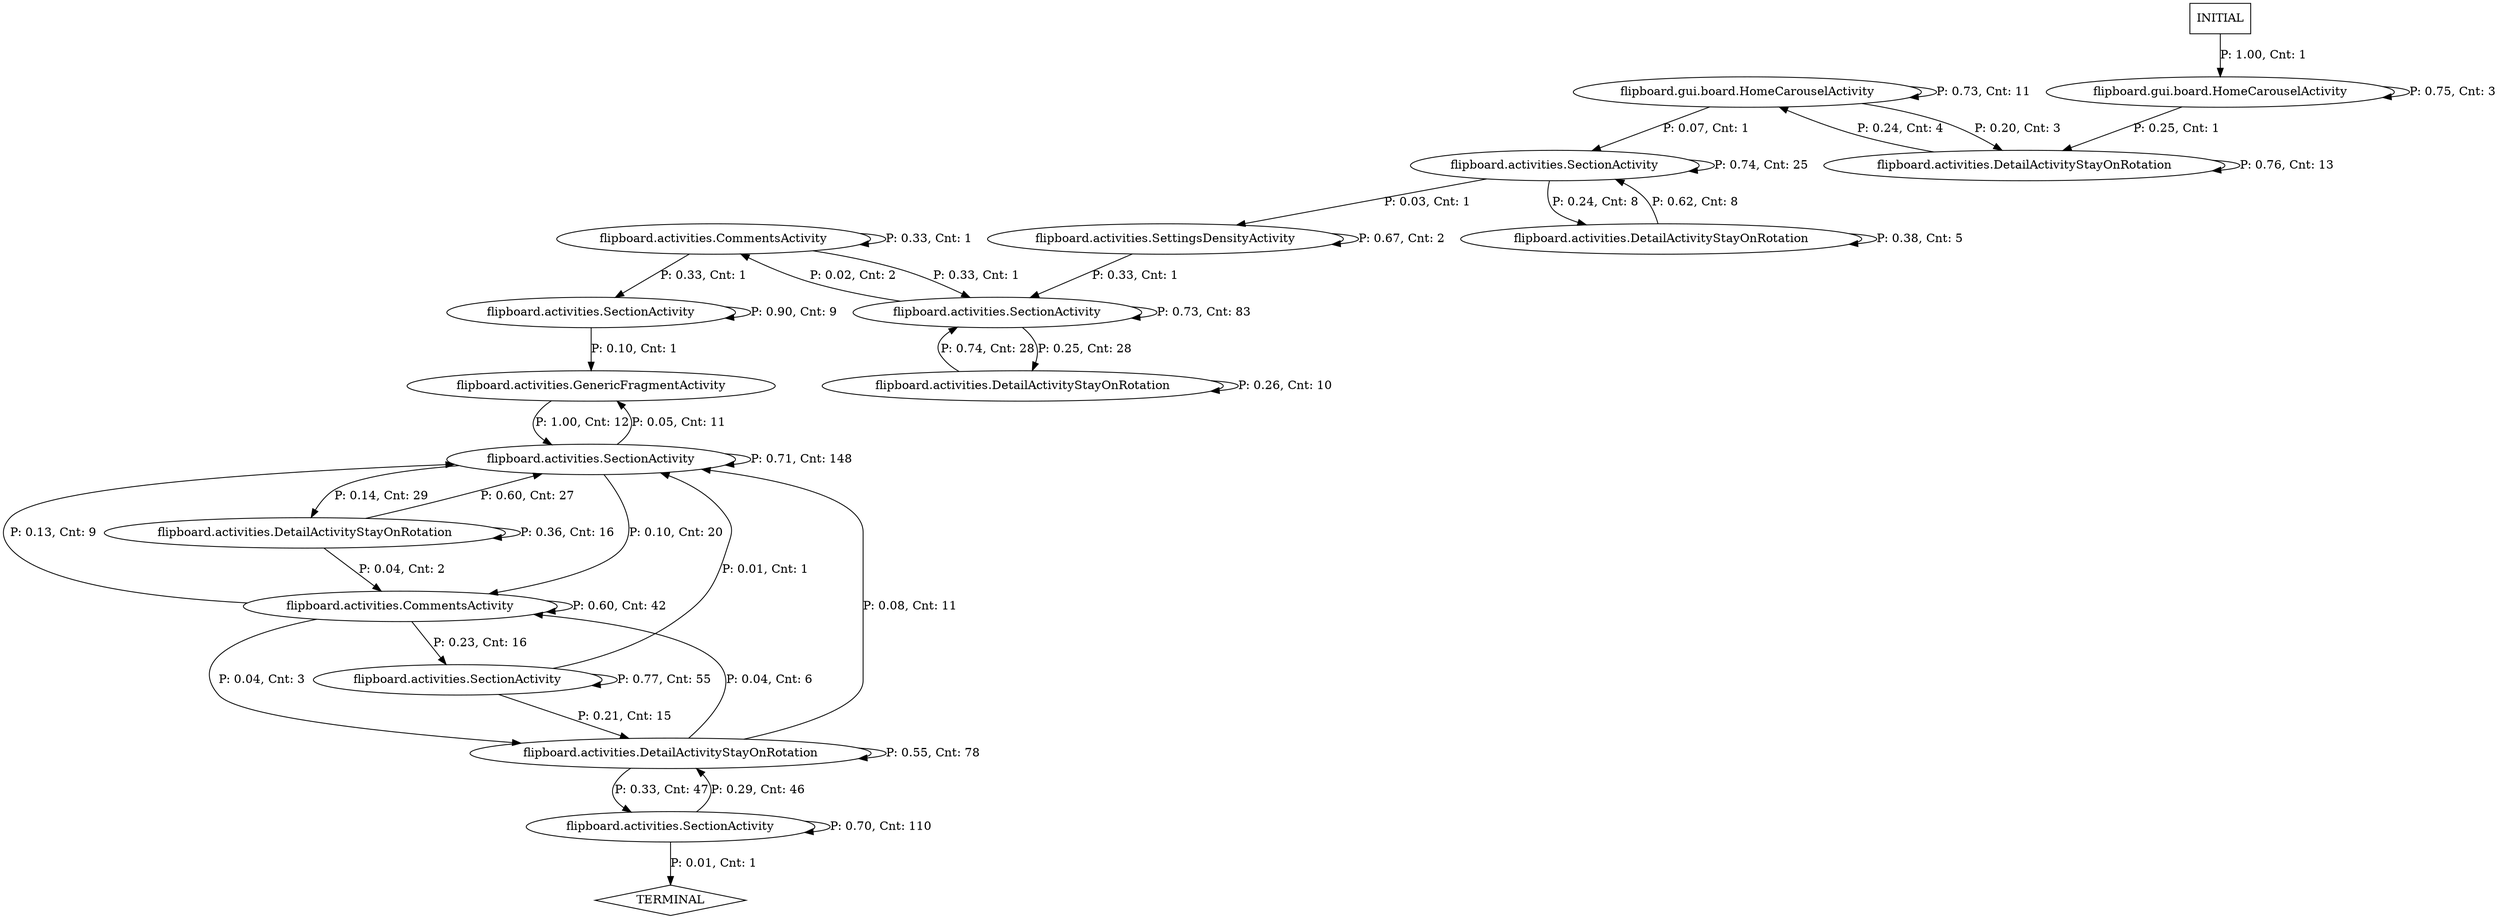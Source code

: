 digraph G {
  0 [label="flipboard.activities.CommentsActivity"];
  1 [label="flipboard.activities.CommentsActivity"];
  2 [label="flipboard.activities.DetailActivityStayOnRotation"];
  3 [label="flipboard.activities.DetailActivityStayOnRotation"];
  4 [label="flipboard.activities.DetailActivityStayOnRotation"];
  5 [label="flipboard.activities.DetailActivityStayOnRotation"];
  6 [label="flipboard.activities.DetailActivityStayOnRotation"];
  7 [label="flipboard.activities.GenericFragmentActivity"];
  8 [label="flipboard.activities.SectionActivity"];
  9 [label="flipboard.activities.SectionActivity"];
  10 [label="flipboard.activities.SectionActivity"];
  11 [label="flipboard.activities.SectionActivity"];
  12 [label="flipboard.activities.SectionActivity"];
  13 [label="flipboard.activities.SectionActivity"];
  14 [label="flipboard.activities.SettingsDensityActivity"];
  15 [label="flipboard.gui.board.HomeCarouselActivity"];
  16 [label="flipboard.gui.board.HomeCarouselActivity"];
  17 [label="TERMINAL",shape=diamond];
  18 [label="INITIAL",shape=box];
0->0 [label="P: 0.33, Cnt: 1"];
0->8 [label="P: 0.33, Cnt: 1"];
0->9 [label="P: 0.33, Cnt: 1"];
1->1 [label="P: 0.60, Cnt: 42"];
1->6 [label="P: 0.04, Cnt: 3"];
1->13 [label="P: 0.13, Cnt: 9"];
1->11 [label="P: 0.23, Cnt: 16"];
2->2 [label="P: 0.38, Cnt: 5"];
2->10 [label="P: 0.62, Cnt: 8"];
3->3 [label="P: 0.26, Cnt: 10"];
3->9 [label="P: 0.74, Cnt: 28"];
4->4 [label="P: 0.76, Cnt: 13"];
4->16 [label="P: 0.24, Cnt: 4"];
5->1 [label="P: 0.04, Cnt: 2"];
5->5 [label="P: 0.36, Cnt: 16"];
5->13 [label="P: 0.60, Cnt: 27"];
6->1 [label="P: 0.04, Cnt: 6"];
6->6 [label="P: 0.55, Cnt: 78"];
6->13 [label="P: 0.08, Cnt: 11"];
6->12 [label="P: 0.33, Cnt: 47"];
7->13 [label="P: 1.00, Cnt: 12"];
8->7 [label="P: 0.10, Cnt: 1"];
8->8 [label="P: 0.90, Cnt: 9"];
9->0 [label="P: 0.02, Cnt: 2"];
9->3 [label="P: 0.25, Cnt: 28"];
9->9 [label="P: 0.73, Cnt: 83"];
10->2 [label="P: 0.24, Cnt: 8"];
10->10 [label="P: 0.74, Cnt: 25"];
10->14 [label="P: 0.03, Cnt: 1"];
11->6 [label="P: 0.21, Cnt: 15"];
11->13 [label="P: 0.01, Cnt: 1"];
11->11 [label="P: 0.77, Cnt: 55"];
12->6 [label="P: 0.29, Cnt: 46"];
12->12 [label="P: 0.70, Cnt: 110"];
12->17 [label="P: 0.01, Cnt: 1"];
13->1 [label="P: 0.10, Cnt: 20"];
13->5 [label="P: 0.14, Cnt: 29"];
13->7 [label="P: 0.05, Cnt: 11"];
13->13 [label="P: 0.71, Cnt: 148"];
14->9 [label="P: 0.33, Cnt: 1"];
14->14 [label="P: 0.67, Cnt: 2"];
15->4 [label="P: 0.25, Cnt: 1"];
15->15 [label="P: 0.75, Cnt: 3"];
16->4 [label="P: 0.20, Cnt: 3"];
16->10 [label="P: 0.07, Cnt: 1"];
16->16 [label="P: 0.73, Cnt: 11"];
18->15 [label="P: 1.00, Cnt: 1"];
}
